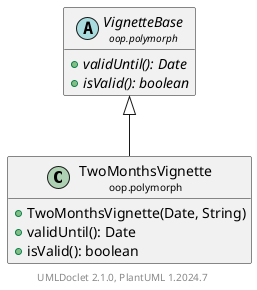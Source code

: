 @startuml
    set namespaceSeparator none
    hide empty fields
    hide empty methods

    class "<size:14>TwoMonthsVignette\n<size:10>oop.polymorph" as oop.polymorph.TwoMonthsVignette [[TwoMonthsVignette.html]] {
        +TwoMonthsVignette(Date, String)
        +validUntil(): Date
        +isValid(): boolean
    }

    abstract class "<size:14>VignetteBase\n<size:10>oop.polymorph" as oop.polymorph.VignetteBase [[VignetteBase.html]] {
        {abstract} +validUntil(): Date
        {abstract} +isValid(): boolean
    }

    oop.polymorph.VignetteBase <|-- oop.polymorph.TwoMonthsVignette

    center footer UMLDoclet 2.1.0, PlantUML %version()
@enduml
